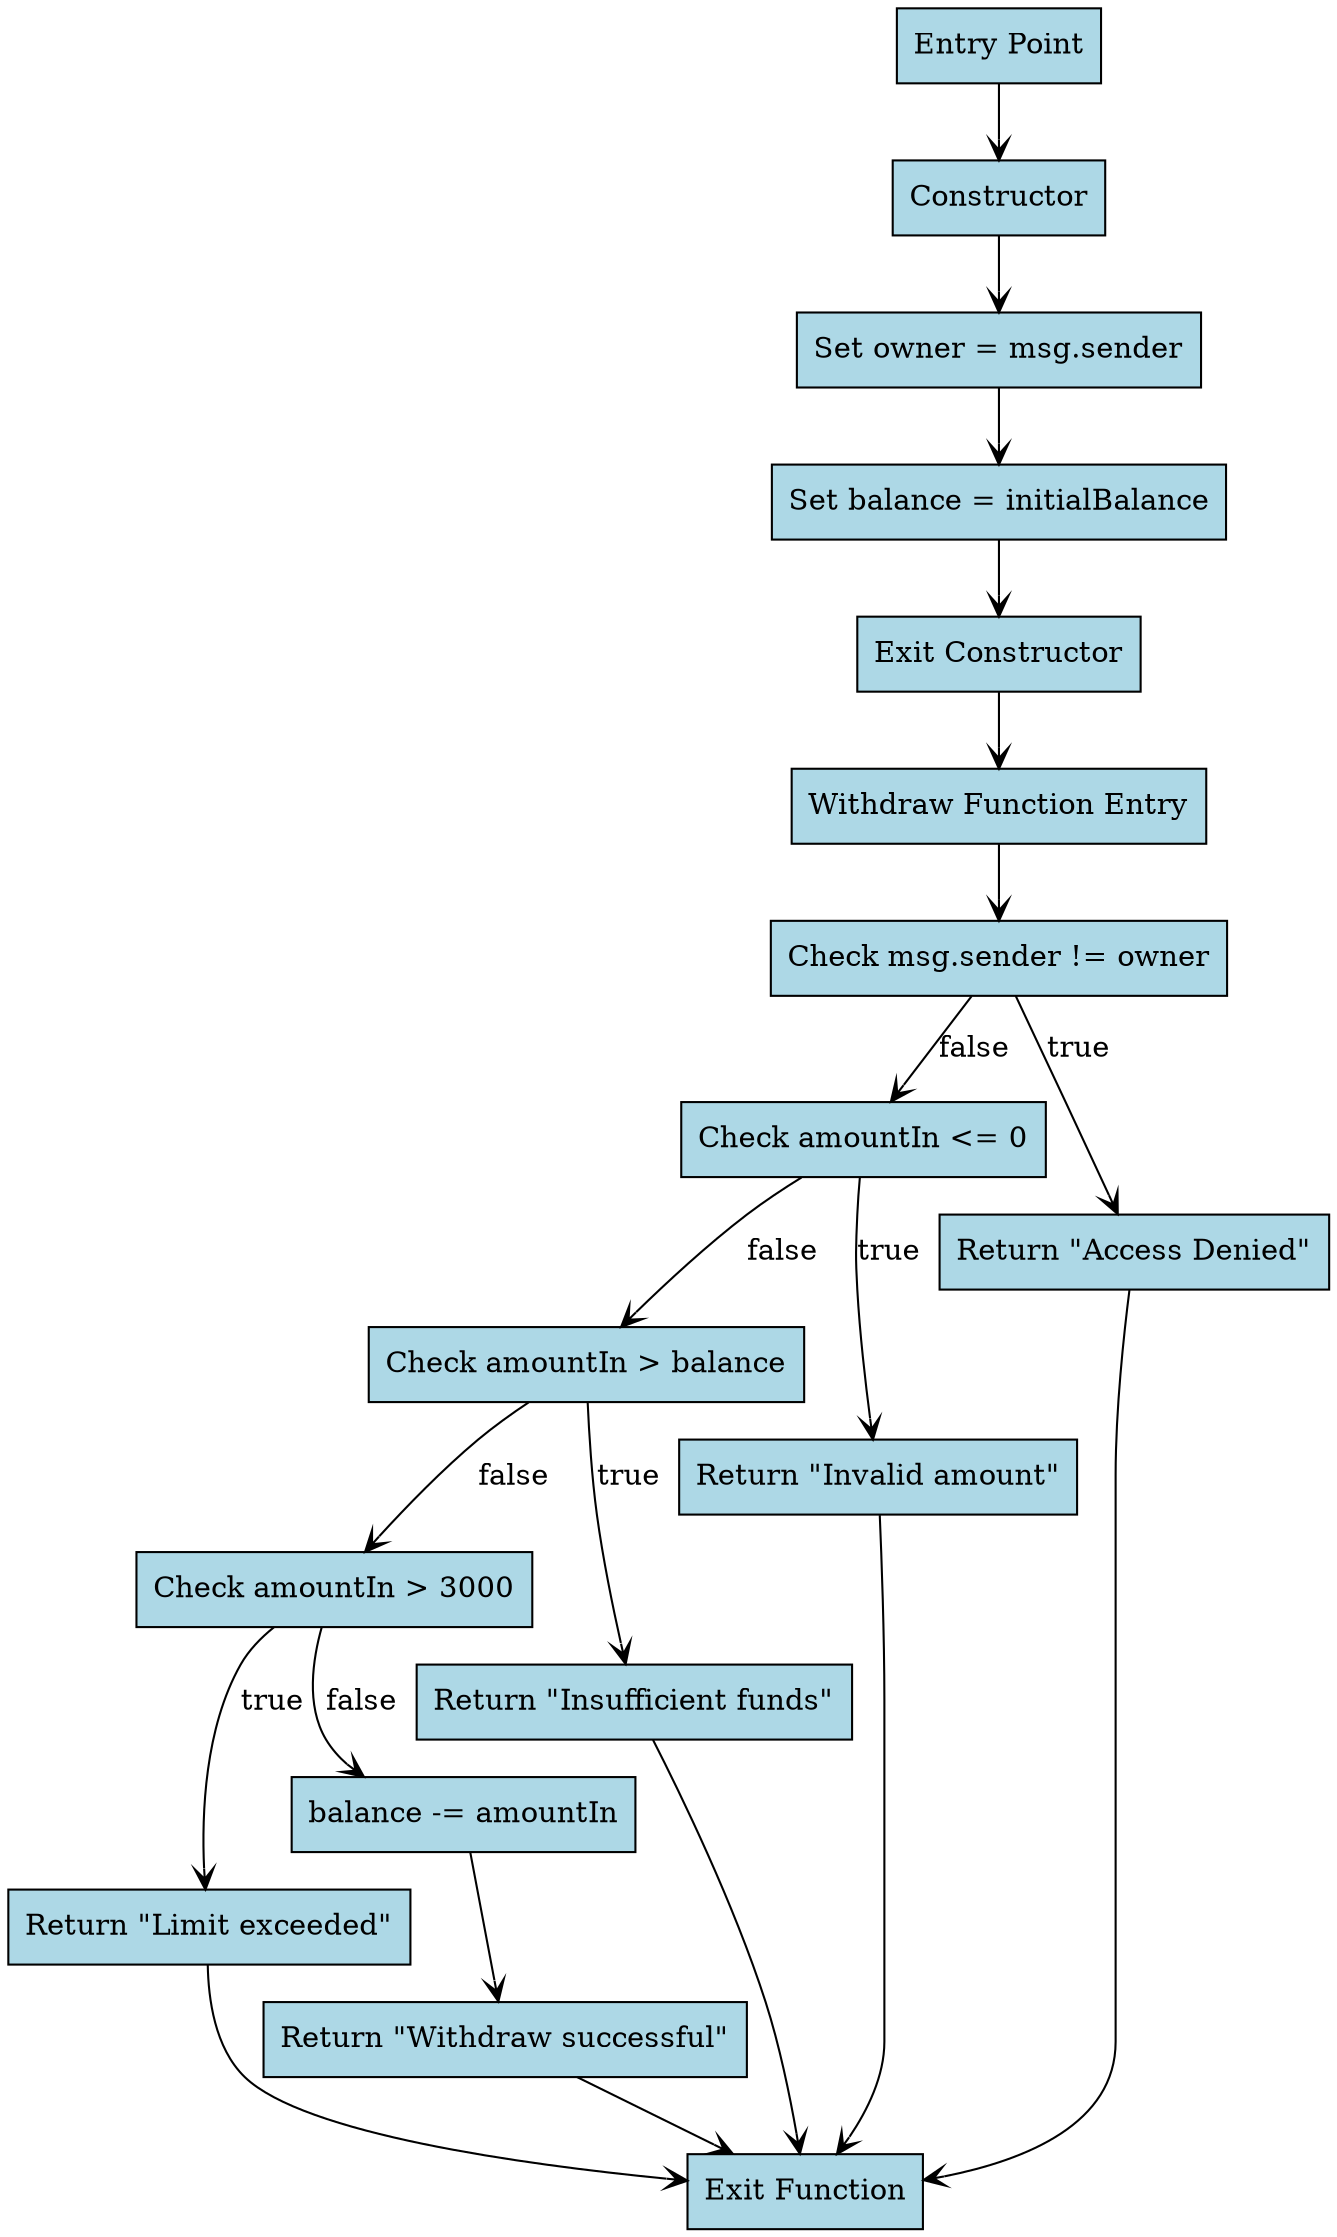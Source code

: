 digraph CFG {
    rankdir=TB;
    node [shape=box, style=filled, fillcolor=lightblue];
    edge [arrowhead=vee];

    // Entry and Constructor
    entry [label="Entry Point"];
    constructor [label="Constructor"];
    set_owner [label="Set owner = msg.sender"];
    set_balance [label="Set balance = initialBalance"];
    exit_constructor [label="Exit Constructor"];

    // Withdraw Function
    withdraw_entry [label="Withdraw Function Entry"];
    check_owner [label="Check msg.sender != owner"];
    check_amount_zero [label="Check amountIn <= 0"];
    check_balance [label="Check amountIn > balance"];
    check_limit [label="Check amountIn > 3000"];
    
    // Return nodes
    return_access [label="Return \"Access Denied\""];
    return_invalid [label="Return \"Invalid amount\""];
    return_insufficient [label="Return \"Insufficient funds\""];
    return_limit [label="Return \"Limit exceeded\""];
    update_balance [label="balance -= amountIn"];
    return_success [label="Return \"Withdraw successful\""];
    exit_function [label="Exit Function"];

    // Edges
    entry -> constructor;
    constructor -> set_owner;
    set_owner -> set_balance;
    set_balance -> exit_constructor;
    exit_constructor -> withdraw_entry;
    withdraw_entry -> check_owner;
    
    // Owner check branch
    check_owner -> return_access [label="true"];
    check_owner -> check_amount_zero [label="false"];
    
    // Amount zero check branch
    check_amount_zero -> return_invalid [label="true"];
    check_amount_zero -> check_balance [label="false"];
    
    // Balance check branch
    check_balance -> return_insufficient [label="true"];
    check_balance -> check_limit [label="false"];
    
    // Limit check branch
    check_limit -> return_limit [label="true"];
    check_limit -> update_balance [label="false"];
    
    // Success path
    update_balance -> return_success;
    return_success -> exit_function;
    
    // Return paths
    return_access -> exit_function;
    return_invalid -> exit_function;
    return_insufficient -> exit_function;
    return_limit -> exit_function;
} 